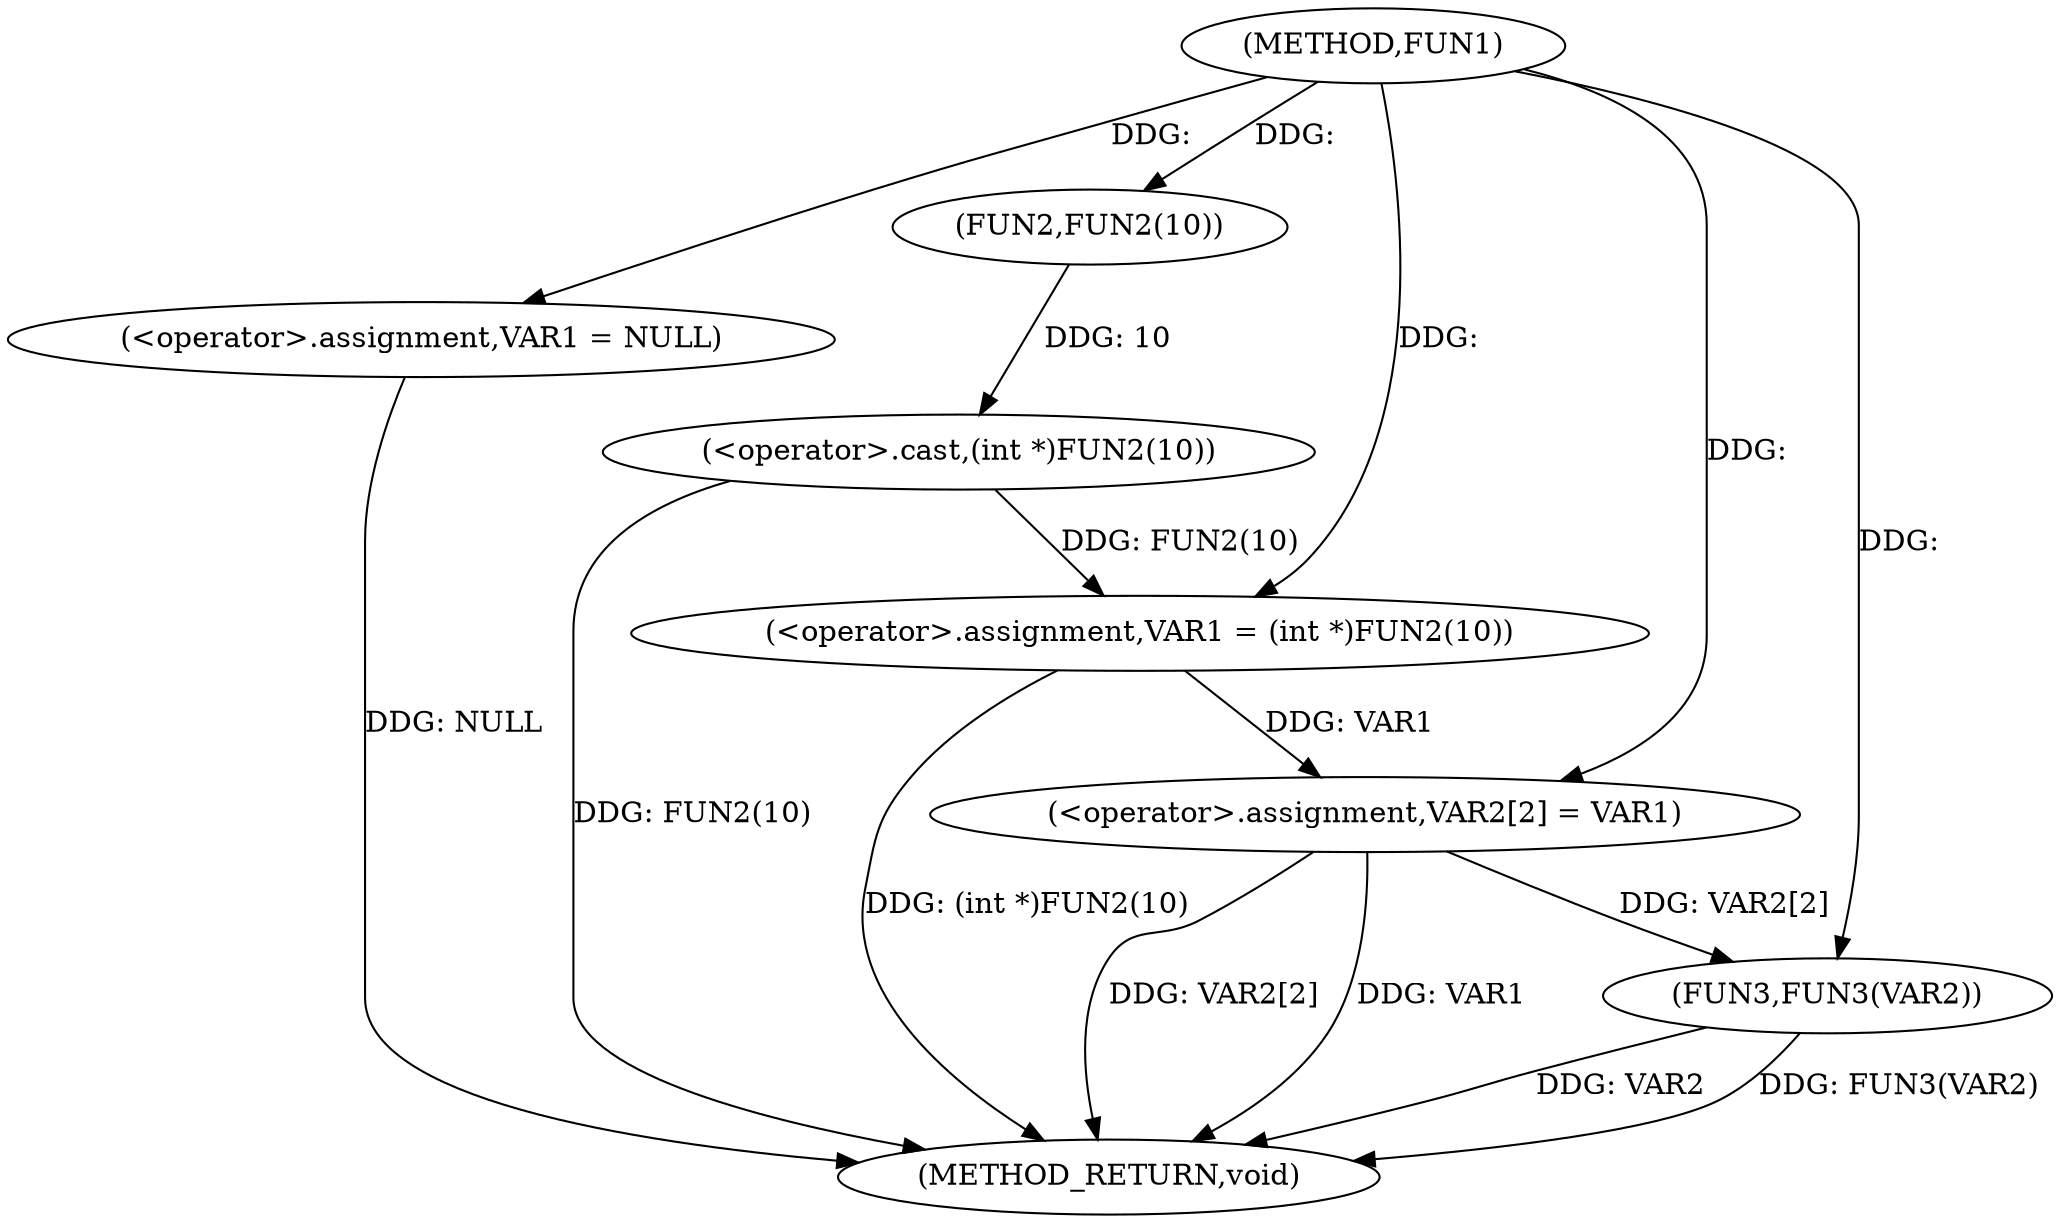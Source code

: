 digraph FUN1 {  
"1000100" [label = "(METHOD,FUN1)" ]
"1000120" [label = "(METHOD_RETURN,void)" ]
"1000104" [label = "(<operator>.assignment,VAR1 = NULL)" ]
"1000107" [label = "(<operator>.assignment,VAR1 = (int *)FUN2(10))" ]
"1000109" [label = "(<operator>.cast,(int *)FUN2(10))" ]
"1000111" [label = "(FUN2,FUN2(10))" ]
"1000113" [label = "(<operator>.assignment,VAR2[2] = VAR1)" ]
"1000118" [label = "(FUN3,FUN3(VAR2))" ]
  "1000113" -> "1000120"  [ label = "DDG: VAR1"] 
  "1000113" -> "1000120"  [ label = "DDG: VAR2[2]"] 
  "1000118" -> "1000120"  [ label = "DDG: FUN3(VAR2)"] 
  "1000118" -> "1000120"  [ label = "DDG: VAR2"] 
  "1000109" -> "1000120"  [ label = "DDG: FUN2(10)"] 
  "1000104" -> "1000120"  [ label = "DDG: NULL"] 
  "1000107" -> "1000120"  [ label = "DDG: (int *)FUN2(10)"] 
  "1000100" -> "1000104"  [ label = "DDG: "] 
  "1000109" -> "1000107"  [ label = "DDG: FUN2(10)"] 
  "1000100" -> "1000107"  [ label = "DDG: "] 
  "1000111" -> "1000109"  [ label = "DDG: 10"] 
  "1000100" -> "1000111"  [ label = "DDG: "] 
  "1000107" -> "1000113"  [ label = "DDG: VAR1"] 
  "1000100" -> "1000113"  [ label = "DDG: "] 
  "1000113" -> "1000118"  [ label = "DDG: VAR2[2]"] 
  "1000100" -> "1000118"  [ label = "DDG: "] 
}
